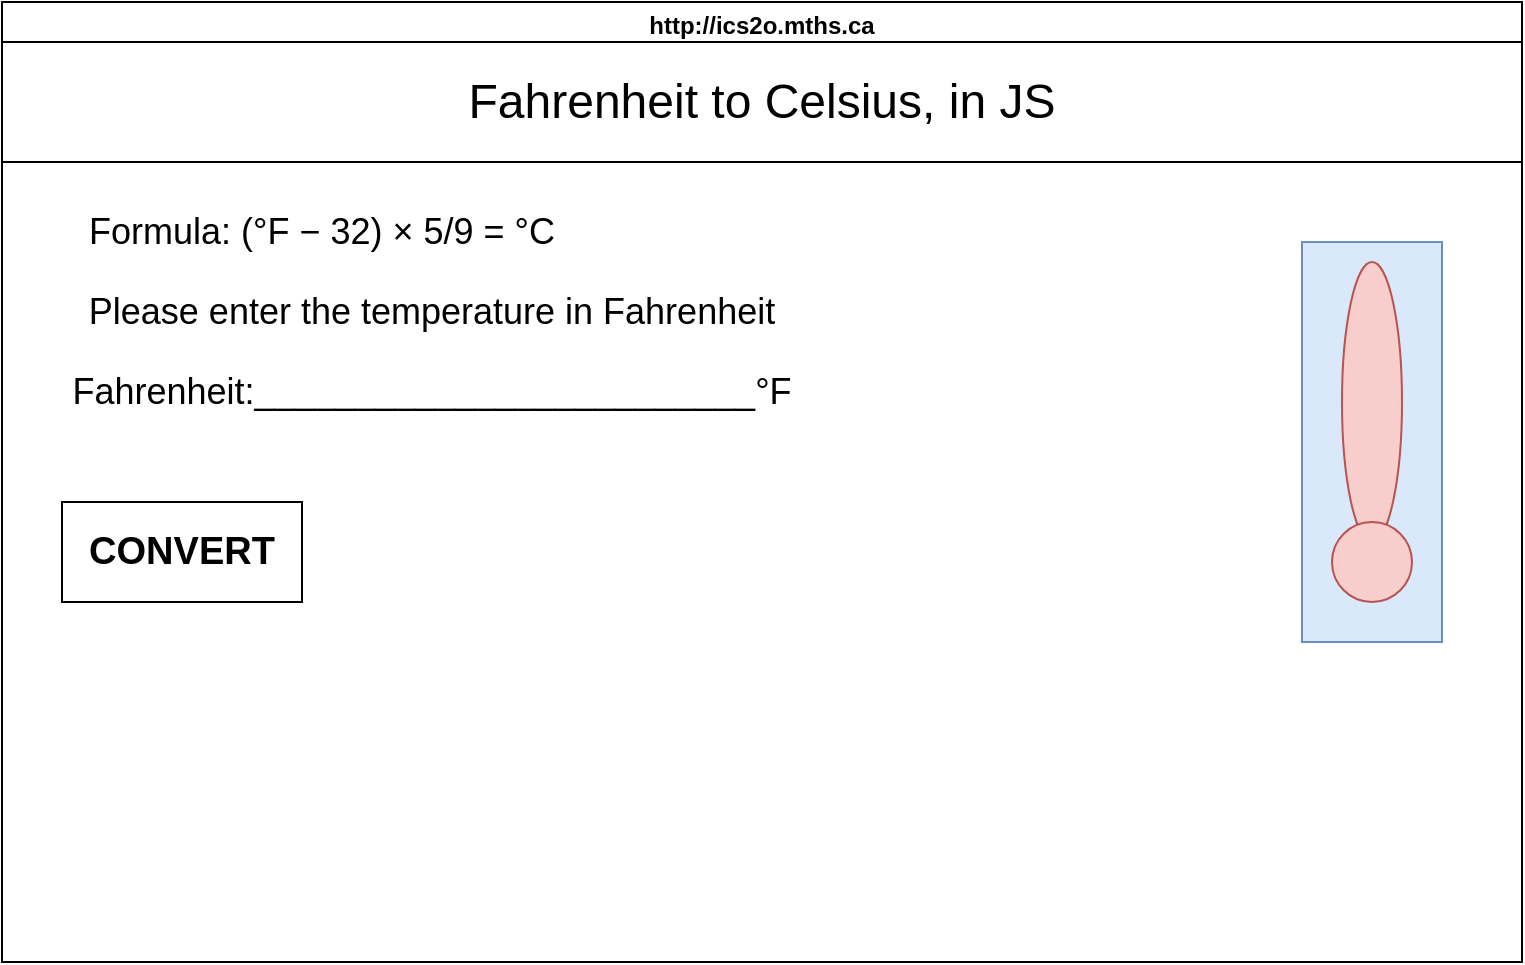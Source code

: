 <mxfile>
    <diagram id="HIP3nbAZw_EuaXWnEj3U" name="Page-1">
        <mxGraphModel dx="709" dy="461" grid="1" gridSize="10" guides="1" tooltips="1" connect="1" arrows="1" fold="1" page="1" pageScale="1" pageWidth="850" pageHeight="1100" math="0" shadow="0">
            <root>
                <mxCell id="0"/>
                <mxCell id="1" parent="0"/>
                <mxCell id="7" value="http://ics2o.mths.ca" style="swimlane;whiteSpace=wrap;html=1;" parent="1" vertex="1">
                    <mxGeometry x="45" y="40" width="760" height="480" as="geometry"/>
                </mxCell>
                <mxCell id="8" value="" style="rounded=0;whiteSpace=wrap;html=1;fillColor=#dae8fc;strokeColor=#6c8ebf;" vertex="1" parent="7">
                    <mxGeometry x="650" y="120" width="70" height="200" as="geometry"/>
                </mxCell>
                <mxCell id="9" value="" style="ellipse;whiteSpace=wrap;html=1;fillColor=#f8cecc;strokeColor=#b85450;" vertex="1" parent="7">
                    <mxGeometry x="670" y="130" width="30" height="140" as="geometry"/>
                </mxCell>
                <mxCell id="10" value="" style="ellipse;whiteSpace=wrap;html=1;aspect=fixed;fillColor=#f8cecc;strokeColor=#b85450;" vertex="1" parent="7">
                    <mxGeometry x="665" y="260" width="40" height="40" as="geometry"/>
                </mxCell>
                <mxCell id="11" value="&lt;font style=&quot;font-size: 24px;&quot;&gt;Fahrenheit to Celsius, in JS&lt;/font&gt;" style="rounded=0;whiteSpace=wrap;html=1;" vertex="1" parent="7">
                    <mxGeometry y="20" width="760" height="60" as="geometry"/>
                </mxCell>
                <mxCell id="12" value="&lt;font style=&quot;font-size: 18px;&quot;&gt;Formula: (&lt;span style=&quot;color: rgb(0, 0, 0); font-family: Helvetica, Arial, sans-serif; text-align: start;&quot;&gt;°F − 32) × 5/9 = °C&lt;/span&gt;&lt;/font&gt;" style="text;html=1;align=center;verticalAlign=middle;whiteSpace=wrap;rounded=0;" vertex="1" parent="7">
                    <mxGeometry x="20" y="100" width="280" height="30" as="geometry"/>
                </mxCell>
                <mxCell id="13" value="&lt;span style=&quot;font-size: 18px;&quot;&gt;Please enter the temperature in Fahrenheit&lt;/span&gt;" style="text;html=1;align=center;verticalAlign=middle;whiteSpace=wrap;rounded=0;" vertex="1" parent="7">
                    <mxGeometry x="30" y="140" width="370" height="30" as="geometry"/>
                </mxCell>
                <mxCell id="15" value="&lt;span style=&quot;font-size: 18px;&quot;&gt;Fahrenheit:_________________________&lt;/span&gt;&lt;span style=&quot;color: rgb(0, 0, 0); font-family: Helvetica, Arial, sans-serif; font-size: 18px; text-align: start;&quot;&gt;°F&lt;/span&gt;" style="text;html=1;align=center;verticalAlign=middle;whiteSpace=wrap;rounded=0;" vertex="1" parent="7">
                    <mxGeometry x="30" y="180" width="370" height="30" as="geometry"/>
                </mxCell>
                <mxCell id="16" value="&lt;h3&gt;&lt;font style=&quot;font-size: 19px;&quot;&gt;CONVERT&lt;/font&gt;&lt;/h3&gt;" style="rounded=0;whiteSpace=wrap;html=1;" vertex="1" parent="7">
                    <mxGeometry x="30" y="250" width="120" height="50" as="geometry"/>
                </mxCell>
            </root>
        </mxGraphModel>
    </diagram>
</mxfile>